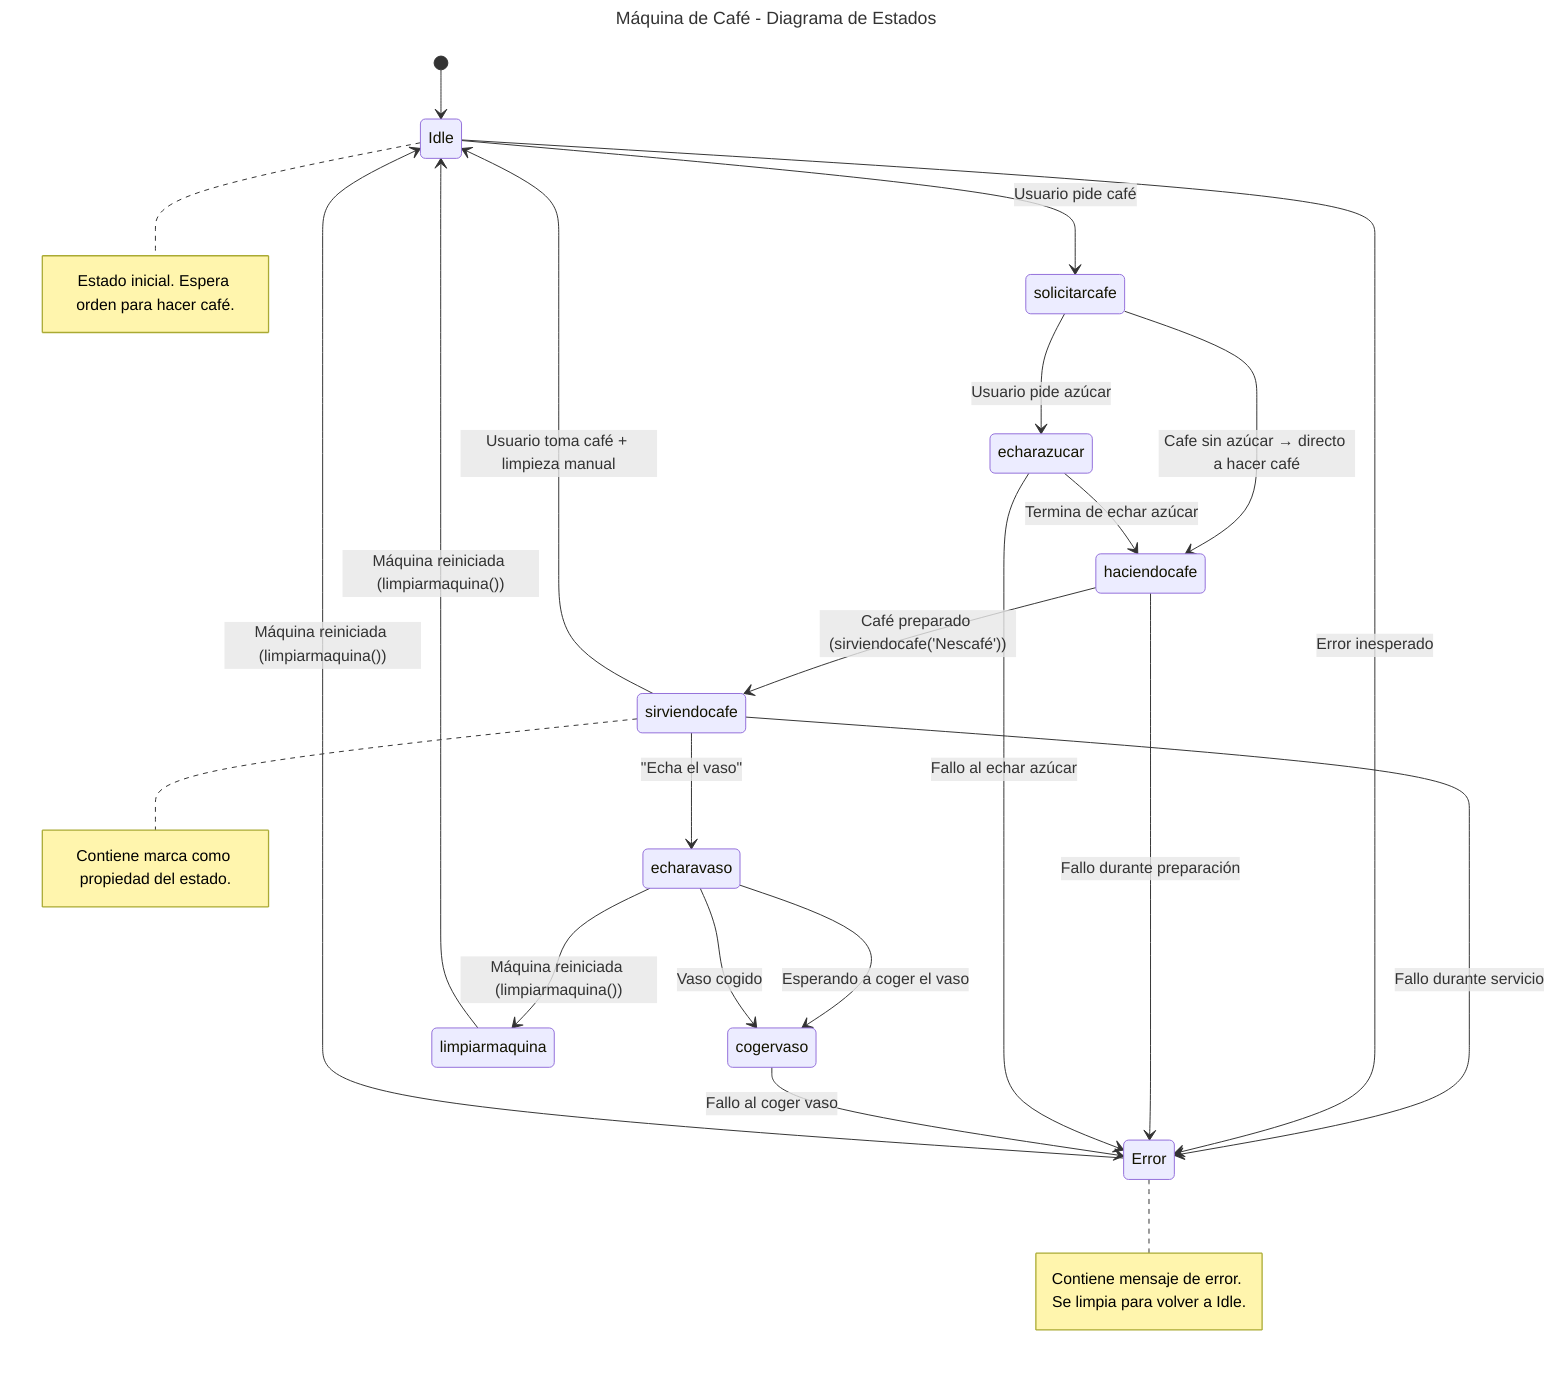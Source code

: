 ---
title: Máquina de Café - Diagrama de Estados
---
stateDiagram-v2
[*] --> Idle
Idle --> solicitarcafe: Usuario pide café
solicitarcafe --> echarazucar: Usuario pide azúcar
solicitarcafe --> haciendocafe: Cafe sin azúcar → directo a hacer café
echarazucar --> haciendocafe: Termina de echar azúcar
haciendocafe --> sirviendocafe: Café preparado (sirviendocafe('Nescafé'))
sirviendocafe --> Idle: Usuario toma café + limpieza manual
sirviendocafe --> Error: Fallo durante servicio
Idle --> Error: Error inesperado
haciendocafe --> Error: Fallo durante preparación
echarazucar --> Error: Fallo al echar azúcar
sirviendocafe --> echaravaso: "Echa el vaso"
echaravaso --> cogervaso: Esperando a coger el vaso
cogervaso --> Error: Fallo al coger vaso
echaravaso --> cogervaso: Vaso cogido
echaravaso --> limpiarmaquina: Máquina reiniciada (limpiarmaquina())
limpiarmaquina --> Idle: Máquina reiniciada (limpiarmaquina())
Error --> Idle: Máquina reiniciada (limpiarmaquina())
note right of Idle: Estado inicial. Espera orden para hacer café.
note right of sirviendocafe: Contiene marca como propiedad del estado.
note right of Error: Contiene mensaje de error. Se limpia para volver a Idle.